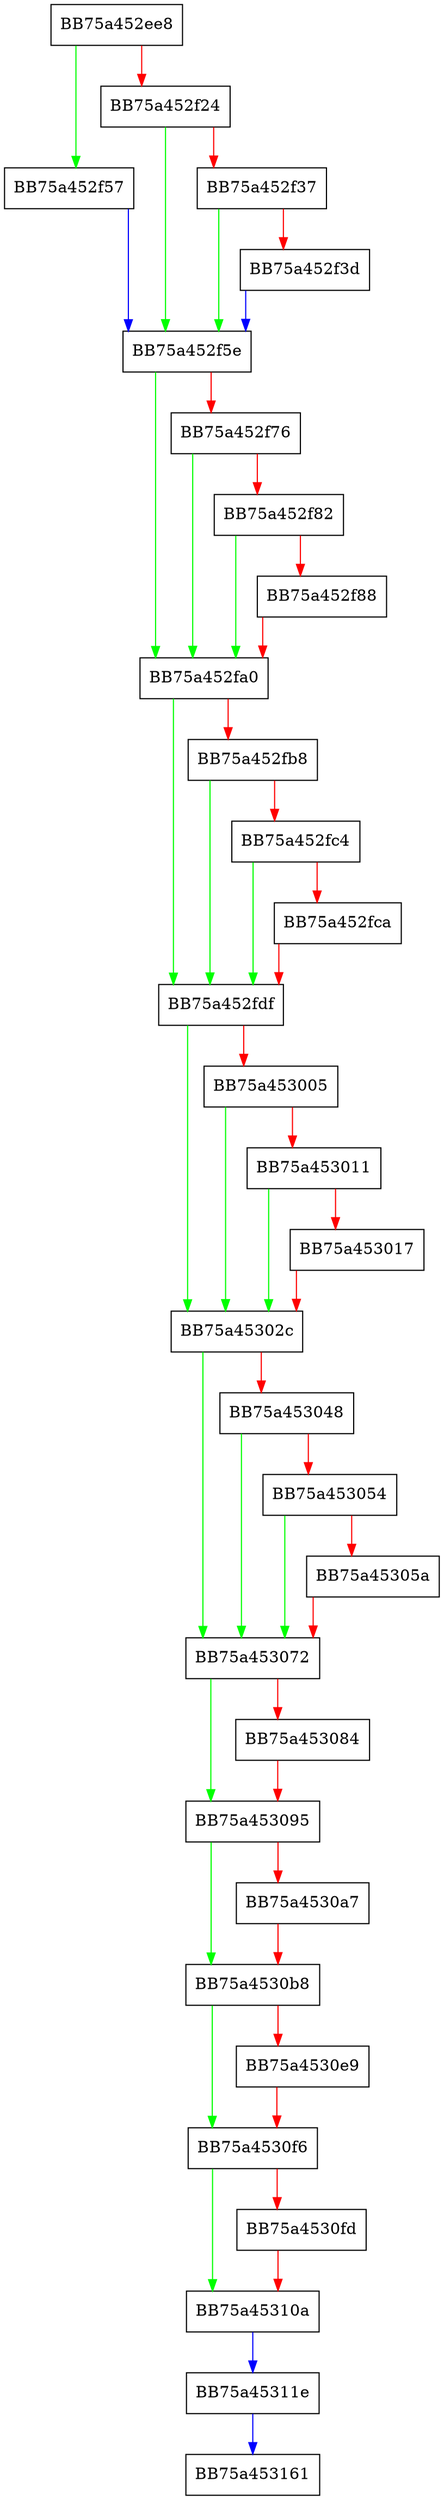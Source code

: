 digraph PrefetchLowPriAttributes {
  node [shape="box"];
  graph [splines=ortho];
  BB75a452ee8 -> BB75a452f57 [color="green"];
  BB75a452ee8 -> BB75a452f24 [color="red"];
  BB75a452f24 -> BB75a452f5e [color="green"];
  BB75a452f24 -> BB75a452f37 [color="red"];
  BB75a452f37 -> BB75a452f5e [color="green"];
  BB75a452f37 -> BB75a452f3d [color="red"];
  BB75a452f3d -> BB75a452f5e [color="blue"];
  BB75a452f57 -> BB75a452f5e [color="blue"];
  BB75a452f5e -> BB75a452fa0 [color="green"];
  BB75a452f5e -> BB75a452f76 [color="red"];
  BB75a452f76 -> BB75a452fa0 [color="green"];
  BB75a452f76 -> BB75a452f82 [color="red"];
  BB75a452f82 -> BB75a452fa0 [color="green"];
  BB75a452f82 -> BB75a452f88 [color="red"];
  BB75a452f88 -> BB75a452fa0 [color="red"];
  BB75a452fa0 -> BB75a452fdf [color="green"];
  BB75a452fa0 -> BB75a452fb8 [color="red"];
  BB75a452fb8 -> BB75a452fdf [color="green"];
  BB75a452fb8 -> BB75a452fc4 [color="red"];
  BB75a452fc4 -> BB75a452fdf [color="green"];
  BB75a452fc4 -> BB75a452fca [color="red"];
  BB75a452fca -> BB75a452fdf [color="red"];
  BB75a452fdf -> BB75a45302c [color="green"];
  BB75a452fdf -> BB75a453005 [color="red"];
  BB75a453005 -> BB75a45302c [color="green"];
  BB75a453005 -> BB75a453011 [color="red"];
  BB75a453011 -> BB75a45302c [color="green"];
  BB75a453011 -> BB75a453017 [color="red"];
  BB75a453017 -> BB75a45302c [color="red"];
  BB75a45302c -> BB75a453072 [color="green"];
  BB75a45302c -> BB75a453048 [color="red"];
  BB75a453048 -> BB75a453072 [color="green"];
  BB75a453048 -> BB75a453054 [color="red"];
  BB75a453054 -> BB75a453072 [color="green"];
  BB75a453054 -> BB75a45305a [color="red"];
  BB75a45305a -> BB75a453072 [color="red"];
  BB75a453072 -> BB75a453095 [color="green"];
  BB75a453072 -> BB75a453084 [color="red"];
  BB75a453084 -> BB75a453095 [color="red"];
  BB75a453095 -> BB75a4530b8 [color="green"];
  BB75a453095 -> BB75a4530a7 [color="red"];
  BB75a4530a7 -> BB75a4530b8 [color="red"];
  BB75a4530b8 -> BB75a4530f6 [color="green"];
  BB75a4530b8 -> BB75a4530e9 [color="red"];
  BB75a4530e9 -> BB75a4530f6 [color="red"];
  BB75a4530f6 -> BB75a45310a [color="green"];
  BB75a4530f6 -> BB75a4530fd [color="red"];
  BB75a4530fd -> BB75a45310a [color="red"];
  BB75a45310a -> BB75a45311e [color="blue"];
  BB75a45311e -> BB75a453161 [color="blue"];
}